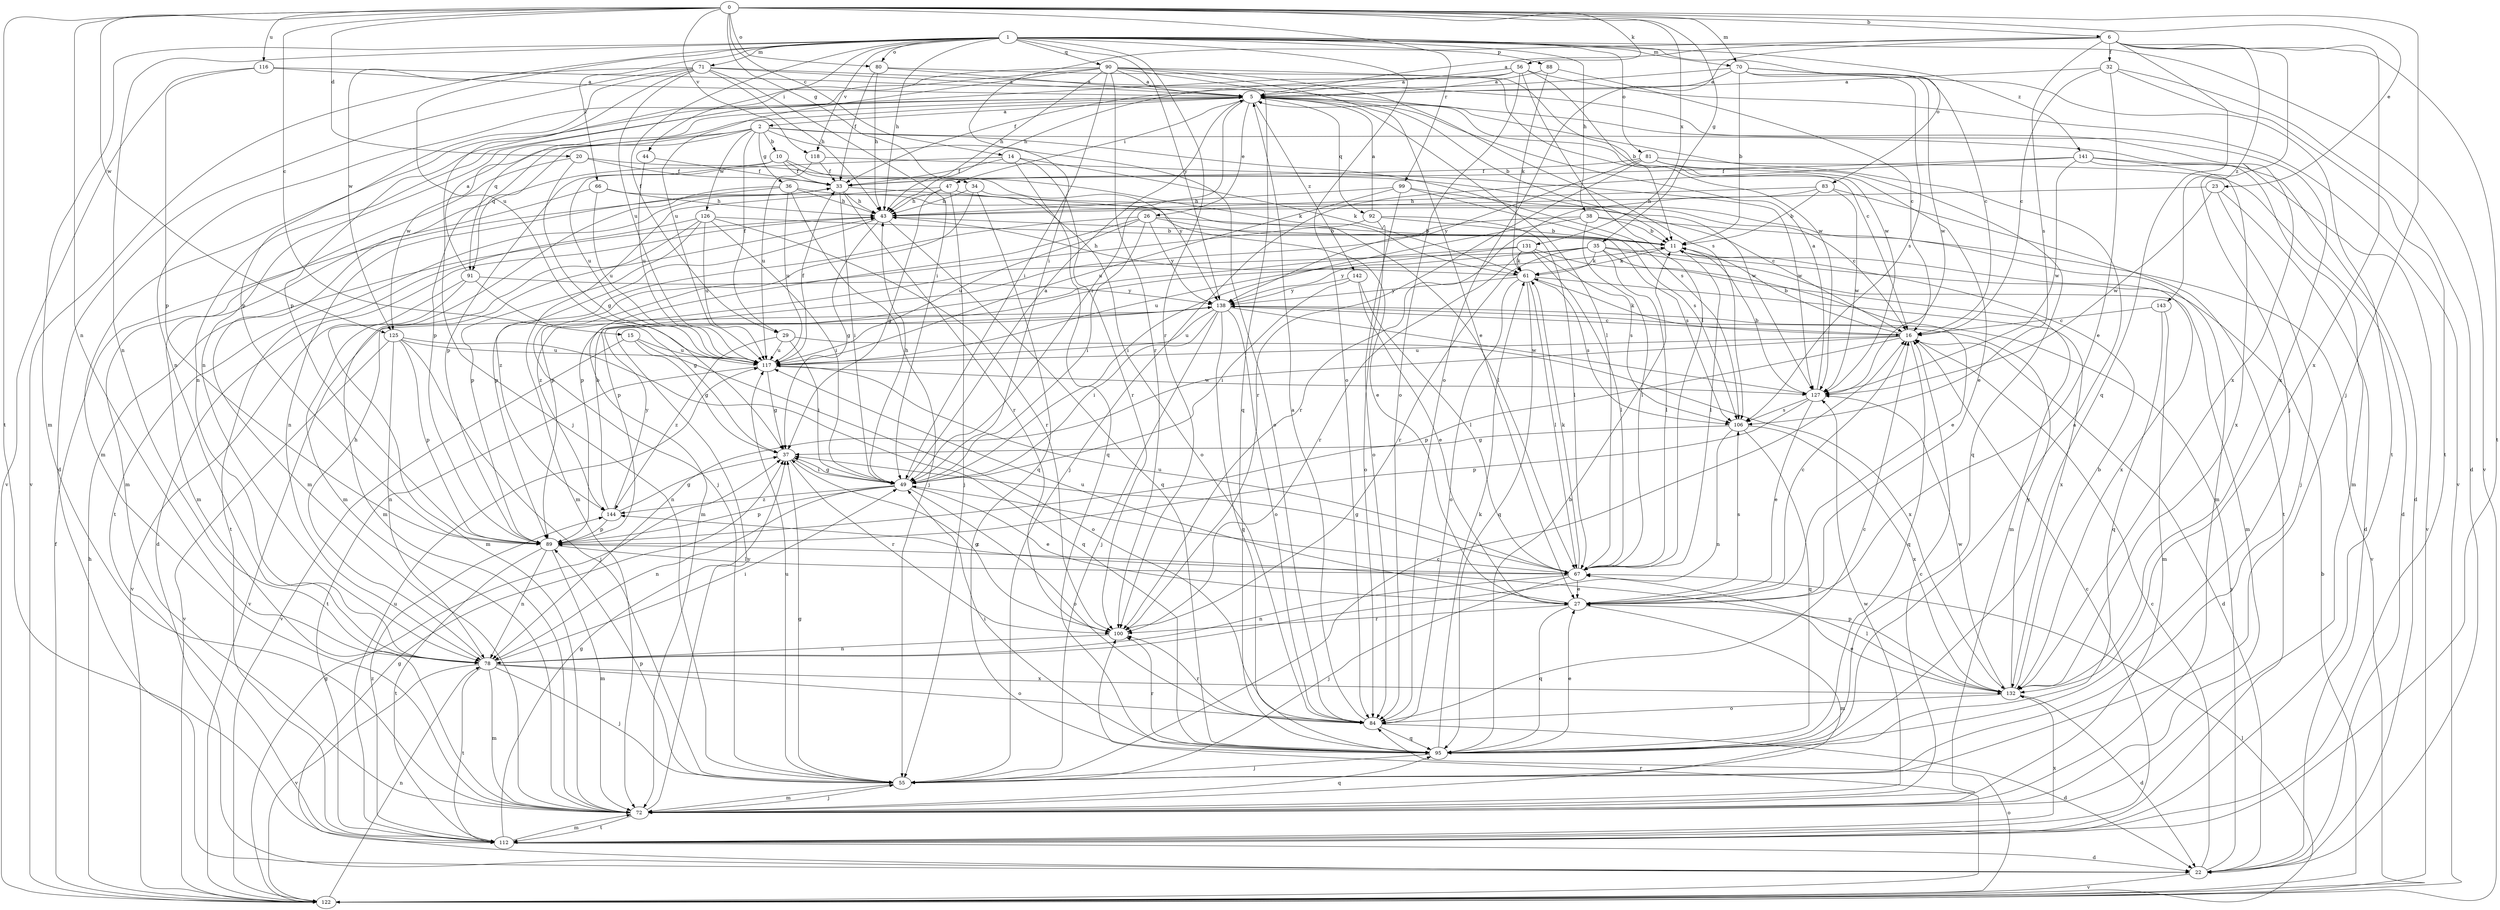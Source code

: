 strict digraph  {
0;
1;
2;
5;
6;
10;
11;
14;
15;
16;
20;
22;
23;
26;
27;
29;
32;
33;
34;
35;
36;
37;
38;
43;
44;
47;
49;
55;
56;
61;
66;
67;
70;
71;
72;
78;
80;
81;
83;
84;
88;
89;
90;
91;
92;
95;
99;
100;
106;
112;
116;
117;
118;
122;
125;
126;
127;
131;
132;
138;
141;
142;
143;
144;
0 -> 6  [label=b];
0 -> 14  [label=c];
0 -> 15  [label=c];
0 -> 20  [label=d];
0 -> 23  [label=e];
0 -> 34  [label=g];
0 -> 35  [label=g];
0 -> 55  [label=j];
0 -> 56  [label=k];
0 -> 70  [label=m];
0 -> 78  [label=n];
0 -> 80  [label=o];
0 -> 99  [label=r];
0 -> 112  [label=t];
0 -> 116  [label=u];
0 -> 118  [label=v];
0 -> 125  [label=w];
0 -> 131  [label=x];
1 -> 29  [label=f];
1 -> 38  [label=h];
1 -> 43  [label=h];
1 -> 44  [label=i];
1 -> 66  [label=l];
1 -> 70  [label=m];
1 -> 71  [label=m];
1 -> 72  [label=m];
1 -> 78  [label=n];
1 -> 80  [label=o];
1 -> 81  [label=o];
1 -> 83  [label=o];
1 -> 84  [label=o];
1 -> 88  [label=p];
1 -> 90  [label=q];
1 -> 100  [label=r];
1 -> 117  [label=u];
1 -> 118  [label=v];
1 -> 122  [label=v];
1 -> 125  [label=w];
1 -> 138  [label=y];
1 -> 141  [label=z];
2 -> 10  [label=b];
2 -> 22  [label=d];
2 -> 29  [label=f];
2 -> 36  [label=g];
2 -> 84  [label=o];
2 -> 89  [label=p];
2 -> 91  [label=q];
2 -> 106  [label=s];
2 -> 125  [label=w];
2 -> 126  [label=w];
5 -> 2  [label=a];
5 -> 11  [label=b];
5 -> 16  [label=c];
5 -> 26  [label=e];
5 -> 47  [label=i];
5 -> 49  [label=i];
5 -> 67  [label=l];
5 -> 72  [label=m];
5 -> 78  [label=n];
5 -> 91  [label=q];
5 -> 92  [label=q];
5 -> 142  [label=z];
6 -> 5  [label=a];
6 -> 32  [label=f];
6 -> 49  [label=i];
6 -> 55  [label=j];
6 -> 84  [label=o];
6 -> 95  [label=q];
6 -> 106  [label=s];
6 -> 112  [label=t];
6 -> 132  [label=x];
6 -> 143  [label=z];
10 -> 33  [label=f];
10 -> 61  [label=k];
10 -> 72  [label=m];
10 -> 89  [label=p];
10 -> 138  [label=y];
11 -> 61  [label=k];
11 -> 67  [label=l];
14 -> 33  [label=f];
14 -> 61  [label=k];
14 -> 95  [label=q];
14 -> 100  [label=r];
14 -> 117  [label=u];
15 -> 37  [label=g];
15 -> 84  [label=o];
15 -> 117  [label=u];
15 -> 122  [label=v];
16 -> 11  [label=b];
16 -> 22  [label=d];
16 -> 61  [label=k];
16 -> 78  [label=n];
16 -> 89  [label=p];
16 -> 95  [label=q];
16 -> 117  [label=u];
20 -> 33  [label=f];
20 -> 37  [label=g];
20 -> 72  [label=m];
20 -> 127  [label=w];
22 -> 16  [label=c];
22 -> 37  [label=g];
22 -> 122  [label=v];
22 -> 138  [label=y];
23 -> 22  [label=d];
23 -> 43  [label=h];
23 -> 55  [label=j];
23 -> 127  [label=w];
26 -> 11  [label=b];
26 -> 49  [label=i];
26 -> 72  [label=m];
26 -> 89  [label=p];
26 -> 106  [label=s];
26 -> 117  [label=u];
26 -> 138  [label=y];
27 -> 16  [label=c];
27 -> 72  [label=m];
27 -> 95  [label=q];
27 -> 100  [label=r];
27 -> 106  [label=s];
27 -> 117  [label=u];
29 -> 49  [label=i];
29 -> 117  [label=u];
29 -> 132  [label=x];
29 -> 144  [label=z];
32 -> 5  [label=a];
32 -> 16  [label=c];
32 -> 22  [label=d];
32 -> 27  [label=e];
32 -> 112  [label=t];
33 -> 43  [label=h];
33 -> 49  [label=i];
33 -> 67  [label=l];
33 -> 100  [label=r];
33 -> 112  [label=t];
34 -> 43  [label=h];
34 -> 55  [label=j];
34 -> 84  [label=o];
34 -> 95  [label=q];
35 -> 27  [label=e];
35 -> 61  [label=k];
35 -> 67  [label=l];
35 -> 72  [label=m];
35 -> 100  [label=r];
35 -> 132  [label=x];
35 -> 138  [label=y];
35 -> 144  [label=z];
36 -> 27  [label=e];
36 -> 43  [label=h];
36 -> 55  [label=j];
36 -> 72  [label=m];
36 -> 78  [label=n];
36 -> 117  [label=u];
37 -> 49  [label=i];
37 -> 100  [label=r];
38 -> 11  [label=b];
38 -> 49  [label=i];
38 -> 67  [label=l];
38 -> 89  [label=p];
38 -> 122  [label=v];
43 -> 11  [label=b];
43 -> 22  [label=d];
43 -> 37  [label=g];
43 -> 95  [label=q];
43 -> 144  [label=z];
44 -> 33  [label=f];
44 -> 117  [label=u];
47 -> 16  [label=c];
47 -> 37  [label=g];
47 -> 43  [label=h];
47 -> 55  [label=j];
47 -> 72  [label=m];
49 -> 5  [label=a];
49 -> 27  [label=e];
49 -> 37  [label=g];
49 -> 43  [label=h];
49 -> 78  [label=n];
49 -> 84  [label=o];
49 -> 89  [label=p];
49 -> 144  [label=z];
55 -> 16  [label=c];
55 -> 37  [label=g];
55 -> 72  [label=m];
55 -> 89  [label=p];
55 -> 117  [label=u];
56 -> 5  [label=a];
56 -> 11  [label=b];
56 -> 43  [label=h];
56 -> 67  [label=l];
56 -> 78  [label=n];
56 -> 84  [label=o];
56 -> 122  [label=v];
61 -> 43  [label=h];
61 -> 67  [label=l];
61 -> 84  [label=o];
61 -> 95  [label=q];
61 -> 106  [label=s];
61 -> 132  [label=x];
61 -> 138  [label=y];
66 -> 16  [label=c];
66 -> 43  [label=h];
66 -> 72  [label=m];
66 -> 117  [label=u];
67 -> 27  [label=e];
67 -> 37  [label=g];
67 -> 49  [label=i];
67 -> 55  [label=j];
67 -> 61  [label=k];
67 -> 78  [label=n];
67 -> 117  [label=u];
67 -> 144  [label=z];
70 -> 5  [label=a];
70 -> 11  [label=b];
70 -> 16  [label=c];
70 -> 33  [label=f];
70 -> 106  [label=s];
70 -> 112  [label=t];
70 -> 127  [label=w];
71 -> 5  [label=a];
71 -> 22  [label=d];
71 -> 43  [label=h];
71 -> 49  [label=i];
71 -> 55  [label=j];
71 -> 89  [label=p];
71 -> 117  [label=u];
71 -> 122  [label=v];
71 -> 132  [label=x];
72 -> 16  [label=c];
72 -> 55  [label=j];
72 -> 95  [label=q];
72 -> 112  [label=t];
72 -> 127  [label=w];
72 -> 138  [label=y];
78 -> 43  [label=h];
78 -> 49  [label=i];
78 -> 55  [label=j];
78 -> 72  [label=m];
78 -> 84  [label=o];
78 -> 112  [label=t];
78 -> 122  [label=v];
78 -> 132  [label=x];
80 -> 5  [label=a];
80 -> 33  [label=f];
80 -> 43  [label=h];
80 -> 127  [label=w];
81 -> 22  [label=d];
81 -> 27  [label=e];
81 -> 33  [label=f];
81 -> 95  [label=q];
81 -> 100  [label=r];
81 -> 138  [label=y];
83 -> 11  [label=b];
83 -> 43  [label=h];
83 -> 100  [label=r];
83 -> 112  [label=t];
83 -> 127  [label=w];
84 -> 5  [label=a];
84 -> 16  [label=c];
84 -> 22  [label=d];
84 -> 95  [label=q];
84 -> 100  [label=r];
88 -> 5  [label=a];
88 -> 16  [label=c];
88 -> 61  [label=k];
89 -> 67  [label=l];
89 -> 72  [label=m];
89 -> 78  [label=n];
89 -> 112  [label=t];
90 -> 5  [label=a];
90 -> 27  [label=e];
90 -> 43  [label=h];
90 -> 49  [label=i];
90 -> 78  [label=n];
90 -> 89  [label=p];
90 -> 95  [label=q];
90 -> 100  [label=r];
90 -> 106  [label=s];
90 -> 117  [label=u];
90 -> 127  [label=w];
91 -> 5  [label=a];
91 -> 37  [label=g];
91 -> 72  [label=m];
91 -> 122  [label=v];
91 -> 138  [label=y];
92 -> 5  [label=a];
92 -> 11  [label=b];
92 -> 67  [label=l];
92 -> 84  [label=o];
92 -> 89  [label=p];
95 -> 5  [label=a];
95 -> 11  [label=b];
95 -> 27  [label=e];
95 -> 49  [label=i];
95 -> 55  [label=j];
95 -> 61  [label=k];
95 -> 100  [label=r];
99 -> 43  [label=h];
99 -> 72  [label=m];
99 -> 84  [label=o];
99 -> 106  [label=s];
99 -> 117  [label=u];
100 -> 37  [label=g];
100 -> 78  [label=n];
106 -> 37  [label=g];
106 -> 78  [label=n];
106 -> 95  [label=q];
106 -> 132  [label=x];
112 -> 16  [label=c];
112 -> 22  [label=d];
112 -> 37  [label=g];
112 -> 72  [label=m];
112 -> 117  [label=u];
112 -> 132  [label=x];
112 -> 144  [label=z];
116 -> 5  [label=a];
116 -> 89  [label=p];
116 -> 122  [label=v];
116 -> 132  [label=x];
117 -> 33  [label=f];
117 -> 37  [label=g];
117 -> 112  [label=t];
117 -> 127  [label=w];
118 -> 33  [label=f];
118 -> 117  [label=u];
118 -> 127  [label=w];
122 -> 11  [label=b];
122 -> 33  [label=f];
122 -> 37  [label=g];
122 -> 43  [label=h];
122 -> 67  [label=l];
122 -> 78  [label=n];
122 -> 84  [label=o];
122 -> 100  [label=r];
125 -> 55  [label=j];
125 -> 78  [label=n];
125 -> 89  [label=p];
125 -> 95  [label=q];
125 -> 117  [label=u];
125 -> 122  [label=v];
126 -> 11  [label=b];
126 -> 49  [label=i];
126 -> 72  [label=m];
126 -> 89  [label=p];
126 -> 100  [label=r];
126 -> 112  [label=t];
126 -> 117  [label=u];
127 -> 5  [label=a];
127 -> 11  [label=b];
127 -> 27  [label=e];
127 -> 89  [label=p];
127 -> 106  [label=s];
131 -> 61  [label=k];
131 -> 67  [label=l];
131 -> 72  [label=m];
131 -> 89  [label=p];
131 -> 100  [label=r];
131 -> 106  [label=s];
131 -> 117  [label=u];
132 -> 11  [label=b];
132 -> 22  [label=d];
132 -> 27  [label=e];
132 -> 67  [label=l];
132 -> 84  [label=o];
132 -> 89  [label=p];
132 -> 127  [label=w];
132 -> 138  [label=y];
138 -> 16  [label=c];
138 -> 49  [label=i];
138 -> 55  [label=j];
138 -> 84  [label=o];
138 -> 95  [label=q];
138 -> 117  [label=u];
138 -> 122  [label=v];
138 -> 127  [label=w];
141 -> 33  [label=f];
141 -> 55  [label=j];
141 -> 72  [label=m];
141 -> 122  [label=v];
141 -> 127  [label=w];
141 -> 132  [label=x];
142 -> 27  [label=e];
142 -> 49  [label=i];
142 -> 67  [label=l];
142 -> 138  [label=y];
143 -> 16  [label=c];
143 -> 72  [label=m];
143 -> 95  [label=q];
144 -> 11  [label=b];
144 -> 37  [label=g];
144 -> 89  [label=p];
144 -> 138  [label=y];
}
